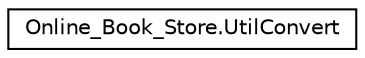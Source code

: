 digraph "Graphical Class Hierarchy"
{
 // LATEX_PDF_SIZE
  edge [fontname="Helvetica",fontsize="10",labelfontname="Helvetica",labelfontsize="10"];
  node [fontname="Helvetica",fontsize="10",shape=record];
  rankdir="LR";
  Node0 [label="Online_Book_Store.UtilConvert",height=0.2,width=0.4,color="black", fillcolor="white", style="filled",URL="$class_online___book___store_1_1_util_convert.html",tooltip="This file includes to file convert operations."];
}
